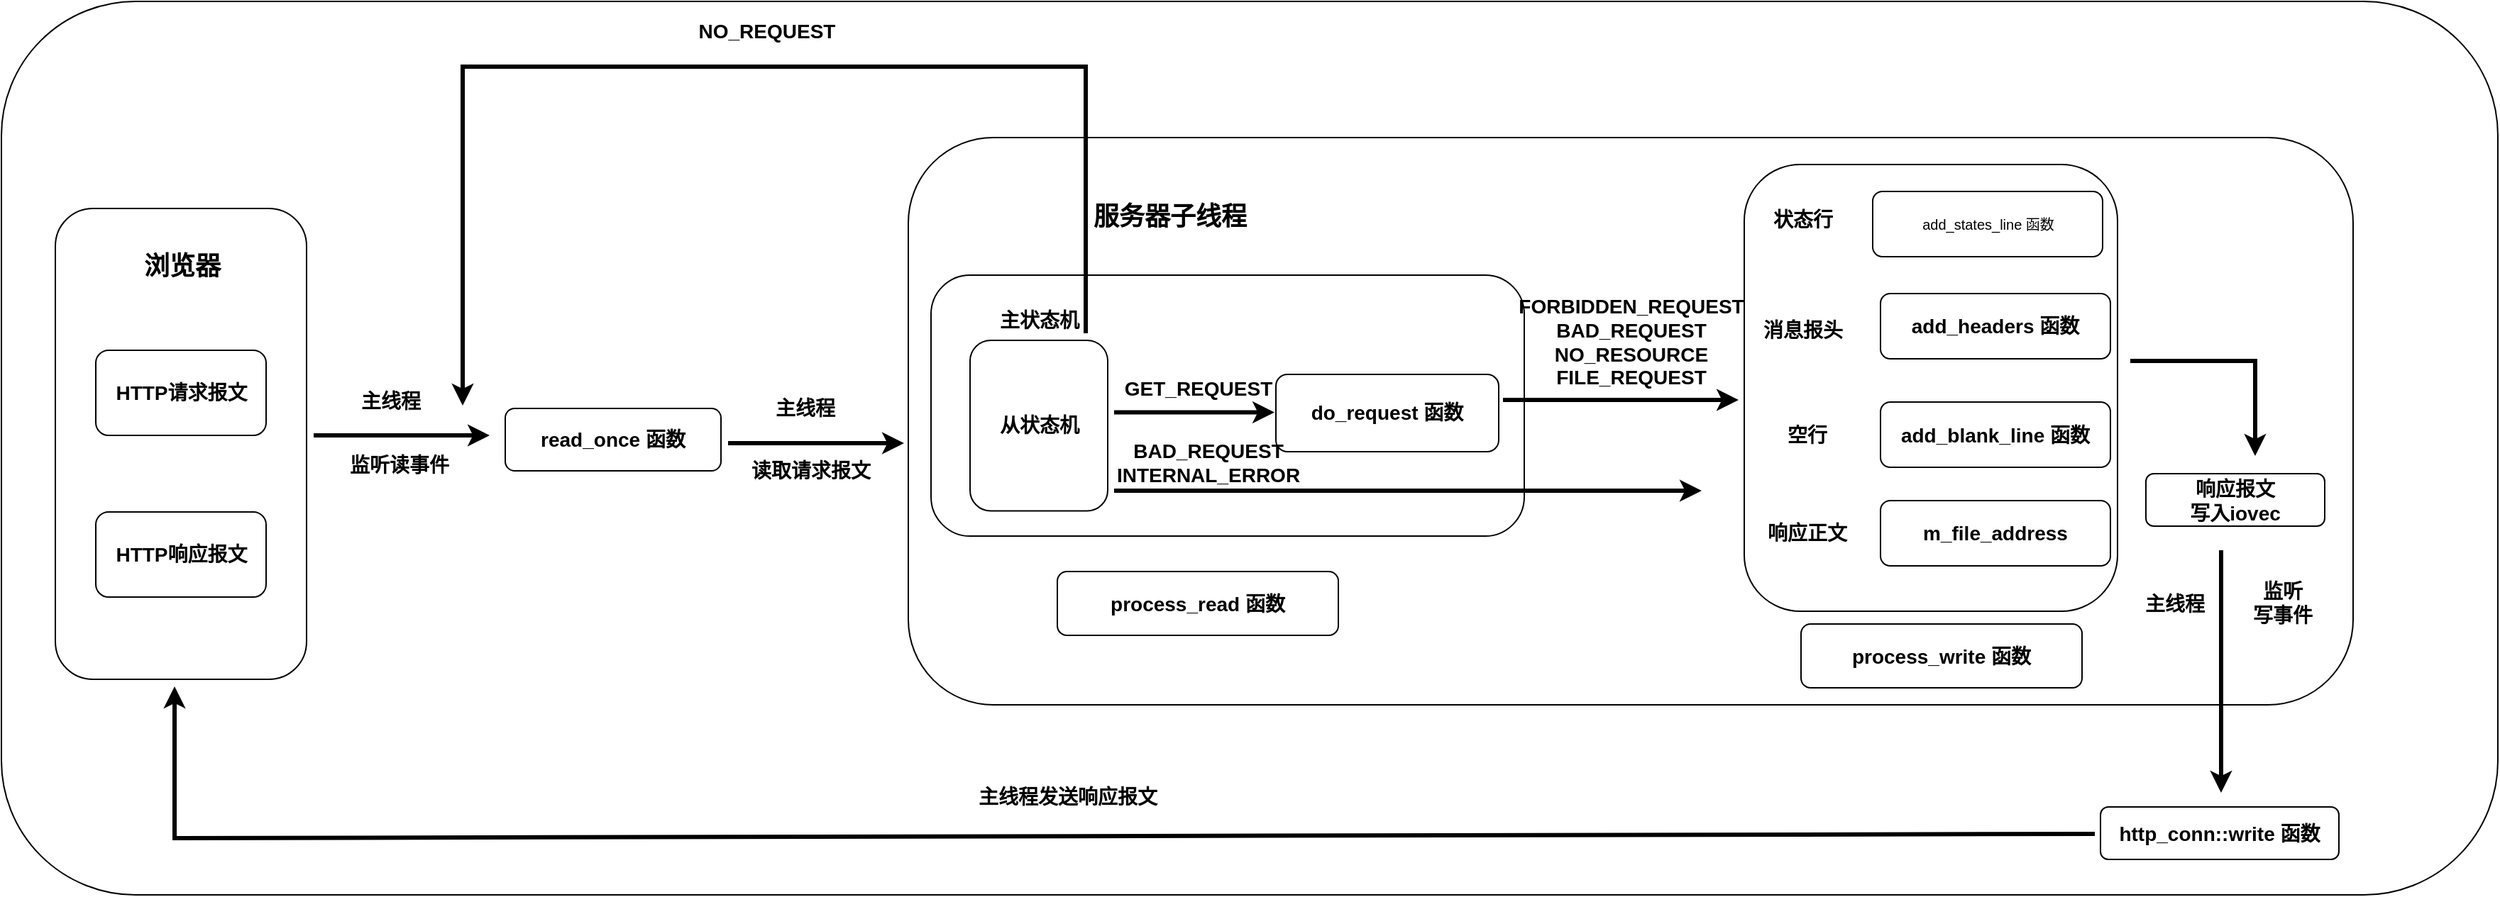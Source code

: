 <mxfile version="24.2.1" type="device">
  <diagram id="fDeZV2SER9jGIT-zwSTp" name="http处理流程">
    <mxGraphModel dx="3001" dy="1782" grid="0" gridSize="10" guides="1" tooltips="1" connect="1" arrows="1" fold="1" page="0" pageScale="1" pageWidth="4681" pageHeight="3300" math="0" shadow="0">
      <root>
        <mxCell id="0" />
        <mxCell id="1" parent="0" />
        <mxCell id="ytYxkDWUS7seYmi8hpgG-58" value="" style="rounded=1;whiteSpace=wrap;html=1;" parent="1" vertex="1">
          <mxGeometry x="-364" y="-98" width="1759" height="630" as="geometry" />
        </mxCell>
        <mxCell id="ytYxkDWUS7seYmi8hpgG-12" value="" style="rounded=1;whiteSpace=wrap;html=1;" parent="1" vertex="1">
          <mxGeometry x="275" y="-2" width="1018" height="400" as="geometry" />
        </mxCell>
        <mxCell id="ytYxkDWUS7seYmi8hpgG-5" value="" style="endArrow=classic;html=1;rounded=0;strokeWidth=3;" parent="1" edge="1">
          <mxGeometry width="50" height="50" relative="1" as="geometry">
            <mxPoint x="-144" y="208" as="sourcePoint" />
            <mxPoint x="-20" y="208" as="targetPoint" />
          </mxGeometry>
        </mxCell>
        <mxCell id="ytYxkDWUS7seYmi8hpgG-6" value="&lt;b&gt;&lt;font style=&quot;font-size: 14px;&quot;&gt;主线程&lt;/font&gt;&lt;/b&gt;" style="text;html=1;align=center;verticalAlign=middle;resizable=0;points=[];autosize=1;strokeColor=none;fillColor=none;" parent="1" vertex="1">
          <mxGeometry x="-120" y="169" width="60" height="29" as="geometry" />
        </mxCell>
        <mxCell id="ytYxkDWUS7seYmi8hpgG-7" value="&lt;b&gt;&lt;font style=&quot;font-size: 14px;&quot;&gt;监听读事件&lt;/font&gt;&lt;/b&gt;" style="text;html=1;align=center;verticalAlign=middle;resizable=0;points=[];autosize=1;strokeColor=none;fillColor=none;" parent="1" vertex="1">
          <mxGeometry x="-128" y="214" width="88" height="29" as="geometry" />
        </mxCell>
        <mxCell id="ytYxkDWUS7seYmi8hpgG-8" value="&lt;b&gt;&lt;font style=&quot;font-size: 14px;&quot;&gt;read_once 函数&lt;/font&gt;&lt;/b&gt;" style="rounded=1;whiteSpace=wrap;html=1;" parent="1" vertex="1">
          <mxGeometry x="-9" y="189" width="152" height="44" as="geometry" />
        </mxCell>
        <mxCell id="ytYxkDWUS7seYmi8hpgG-9" value="" style="endArrow=classic;html=1;rounded=0;strokeWidth=3;" parent="1" edge="1">
          <mxGeometry width="50" height="50" relative="1" as="geometry">
            <mxPoint x="148" y="213.5" as="sourcePoint" />
            <mxPoint x="272" y="213.5" as="targetPoint" />
          </mxGeometry>
        </mxCell>
        <mxCell id="ytYxkDWUS7seYmi8hpgG-10" value="&lt;b&gt;&lt;font style=&quot;font-size: 14px;&quot;&gt;主线程&lt;/font&gt;&lt;/b&gt;" style="text;html=1;align=center;verticalAlign=middle;resizable=0;points=[];autosize=1;strokeColor=none;fillColor=none;" parent="1" vertex="1">
          <mxGeometry x="172" y="174.5" width="60" height="29" as="geometry" />
        </mxCell>
        <mxCell id="ytYxkDWUS7seYmi8hpgG-11" value="&lt;b&gt;&lt;font style=&quot;font-size: 14px;&quot;&gt;读取请求报文&lt;/font&gt;&lt;/b&gt;" style="text;html=1;align=center;verticalAlign=middle;resizable=0;points=[];autosize=1;strokeColor=none;fillColor=none;" parent="1" vertex="1">
          <mxGeometry x="155" y="218.5" width="102" height="29" as="geometry" />
        </mxCell>
        <mxCell id="ytYxkDWUS7seYmi8hpgG-13" value="&lt;font style=&quot;font-size: 18px;&quot;&gt;&lt;b&gt;服务器子线程&lt;/b&gt;&lt;/font&gt;" style="text;html=1;align=center;verticalAlign=middle;resizable=0;points=[];autosize=1;strokeColor=none;fillColor=none;" parent="1" vertex="1">
          <mxGeometry x="396" y="37" width="126" height="34" as="geometry" />
        </mxCell>
        <mxCell id="ytYxkDWUS7seYmi8hpgG-24" style="edgeStyle=orthogonalEdgeStyle;rounded=0;orthogonalLoop=1;jettySize=auto;html=1;exitX=0.5;exitY=1;exitDx=0;exitDy=0;" parent="1" source="ytYxkDWUS7seYmi8hpgG-12" target="ytYxkDWUS7seYmi8hpgG-12" edge="1">
          <mxGeometry relative="1" as="geometry" />
        </mxCell>
        <mxCell id="ytYxkDWUS7seYmi8hpgG-38" value="" style="group" parent="1" vertex="1" connectable="0">
          <mxGeometry x="864" y="17" width="263" height="315" as="geometry" />
        </mxCell>
        <mxCell id="ytYxkDWUS7seYmi8hpgG-25" value="" style="rounded=1;whiteSpace=wrap;html=1;" parent="ytYxkDWUS7seYmi8hpgG-38" vertex="1">
          <mxGeometry width="263" height="315" as="geometry" />
        </mxCell>
        <mxCell id="ytYxkDWUS7seYmi8hpgG-30" value="&lt;span style=&quot;font-size: 14px;&quot;&gt;&lt;b&gt;状态行&lt;/b&gt;&lt;/span&gt;" style="text;html=1;align=center;verticalAlign=middle;resizable=0;points=[];autosize=1;strokeColor=none;fillColor=none;" parent="ytYxkDWUS7seYmi8hpgG-38" vertex="1">
          <mxGeometry x="11" y="24" width="60" height="29" as="geometry" />
        </mxCell>
        <mxCell id="ytYxkDWUS7seYmi8hpgG-31" value="&lt;span style=&quot;font-size: 14px;&quot;&gt;&lt;b&gt;消息报头&lt;/b&gt;&lt;/span&gt;" style="text;html=1;align=center;verticalAlign=middle;resizable=0;points=[];autosize=1;strokeColor=none;fillColor=none;" parent="ytYxkDWUS7seYmi8hpgG-38" vertex="1">
          <mxGeometry x="4" y="102" width="74" height="29" as="geometry" />
        </mxCell>
        <mxCell id="ytYxkDWUS7seYmi8hpgG-32" value="&lt;span style=&quot;font-size: 14px;&quot;&gt;&lt;b&gt;空行&lt;/b&gt;&lt;/span&gt;" style="text;html=1;align=center;verticalAlign=middle;resizable=0;points=[];autosize=1;strokeColor=none;fillColor=none;" parent="ytYxkDWUS7seYmi8hpgG-38" vertex="1">
          <mxGeometry x="21" y="176" width="46" height="29" as="geometry" />
        </mxCell>
        <mxCell id="ytYxkDWUS7seYmi8hpgG-33" value="&lt;span style=&quot;font-size: 14px;&quot;&gt;&lt;b&gt;响应正文&lt;/b&gt;&lt;/span&gt;" style="text;html=1;align=center;verticalAlign=middle;resizable=0;points=[];autosize=1;strokeColor=none;fillColor=none;" parent="ytYxkDWUS7seYmi8hpgG-38" vertex="1">
          <mxGeometry x="7" y="245.5" width="74" height="29" as="geometry" />
        </mxCell>
        <mxCell id="ytYxkDWUS7seYmi8hpgG-34" value="&lt;font size=&quot;1&quot;&gt;add_states_line 函数&lt;/font&gt;" style="rounded=1;whiteSpace=wrap;html=1;" parent="ytYxkDWUS7seYmi8hpgG-38" vertex="1">
          <mxGeometry x="90.5" y="19" width="162" height="46" as="geometry" />
        </mxCell>
        <mxCell id="ytYxkDWUS7seYmi8hpgG-35" value="&lt;b style=&quot;text-wrap: nowrap;&quot;&gt;&lt;font style=&quot;font-size: 14px;&quot;&gt;add_headers 函数&lt;/font&gt;&lt;/b&gt;" style="rounded=1;whiteSpace=wrap;html=1;" parent="ytYxkDWUS7seYmi8hpgG-38" vertex="1">
          <mxGeometry x="96" y="91" width="162" height="46" as="geometry" />
        </mxCell>
        <mxCell id="ytYxkDWUS7seYmi8hpgG-36" value="&lt;b style=&quot;text-wrap: nowrap;&quot;&gt;&lt;font style=&quot;font-size: 14px;&quot;&gt;add_blank_line 函数&lt;/font&gt;&lt;/b&gt;" style="rounded=1;whiteSpace=wrap;html=1;" parent="ytYxkDWUS7seYmi8hpgG-38" vertex="1">
          <mxGeometry x="96" y="167.5" width="162" height="46" as="geometry" />
        </mxCell>
        <mxCell id="ytYxkDWUS7seYmi8hpgG-37" value="&lt;b style=&quot;text-wrap: nowrap;&quot;&gt;&lt;font style=&quot;font-size: 14px;&quot;&gt;m_file_address&lt;/font&gt;&lt;/b&gt;" style="rounded=1;whiteSpace=wrap;html=1;" parent="ytYxkDWUS7seYmi8hpgG-38" vertex="1">
          <mxGeometry x="96" y="237" width="162" height="46" as="geometry" />
        </mxCell>
        <mxCell id="ytYxkDWUS7seYmi8hpgG-39" value="" style="group" parent="1" vertex="1" connectable="0">
          <mxGeometry x="291" y="95" width="418" height="184" as="geometry" />
        </mxCell>
        <mxCell id="ytYxkDWUS7seYmi8hpgG-15" value="" style="rounded=1;whiteSpace=wrap;html=1;" parent="ytYxkDWUS7seYmi8hpgG-39" vertex="1">
          <mxGeometry width="418" height="184" as="geometry" />
        </mxCell>
        <mxCell id="ytYxkDWUS7seYmi8hpgG-16" value="&lt;font style=&quot;font-size: 14px;&quot;&gt;&lt;b&gt;主状态机&lt;/b&gt;&lt;/font&gt;" style="text;html=1;align=center;verticalAlign=middle;resizable=0;points=[];autosize=1;strokeColor=none;fillColor=none;" parent="ytYxkDWUS7seYmi8hpgG-39" vertex="1">
          <mxGeometry x="39" y="17" width="74" height="29" as="geometry" />
        </mxCell>
        <mxCell id="ytYxkDWUS7seYmi8hpgG-17" value="&lt;b&gt;&lt;font style=&quot;font-size: 14px;&quot;&gt;从状态机&lt;/font&gt;&lt;/b&gt;" style="rounded=1;whiteSpace=wrap;html=1;" parent="ytYxkDWUS7seYmi8hpgG-39" vertex="1">
          <mxGeometry x="27.5" y="46" width="97" height="120.25" as="geometry" />
        </mxCell>
        <mxCell id="ytYxkDWUS7seYmi8hpgG-18" value="&lt;b&gt;&lt;font style=&quot;font-size: 14px;&quot;&gt;do_request 函数&lt;/font&gt;&lt;/b&gt;" style="rounded=1;whiteSpace=wrap;html=1;" parent="ytYxkDWUS7seYmi8hpgG-39" vertex="1">
          <mxGeometry x="243" y="70" width="157" height="54.5" as="geometry" />
        </mxCell>
        <mxCell id="ytYxkDWUS7seYmi8hpgG-19" value="" style="endArrow=classic;html=1;rounded=0;strokeWidth=3;" parent="ytYxkDWUS7seYmi8hpgG-39" edge="1">
          <mxGeometry width="50" height="50" relative="1" as="geometry">
            <mxPoint x="129" y="96.75" as="sourcePoint" />
            <mxPoint x="242" y="96.75" as="targetPoint" />
          </mxGeometry>
        </mxCell>
        <mxCell id="ytYxkDWUS7seYmi8hpgG-20" value="&lt;b&gt;&lt;font style=&quot;font-size: 14px;&quot;&gt;GET_REQUEST&lt;/font&gt;&lt;/b&gt;" style="text;html=1;align=center;verticalAlign=middle;resizable=0;points=[];autosize=1;strokeColor=none;fillColor=none;" parent="ytYxkDWUS7seYmi8hpgG-39" vertex="1">
          <mxGeometry x="127" y="65" width="122" height="29" as="geometry" />
        </mxCell>
        <mxCell id="ytYxkDWUS7seYmi8hpgG-43" value="" style="endArrow=classic;html=1;rounded=0;strokeWidth=3;" parent="ytYxkDWUS7seYmi8hpgG-39" edge="1">
          <mxGeometry width="50" height="50" relative="1" as="geometry">
            <mxPoint x="129" y="152" as="sourcePoint" />
            <mxPoint x="543" y="152" as="targetPoint" />
          </mxGeometry>
        </mxCell>
        <mxCell id="ytYxkDWUS7seYmi8hpgG-44" value="&lt;b&gt;&lt;font style=&quot;font-size: 14px;&quot;&gt;BAD_REQUEST&lt;/font&gt;&lt;/b&gt;&lt;div&gt;&lt;b&gt;&lt;font style=&quot;font-size: 14px;&quot;&gt;INTERNAL_ERROR&lt;/font&gt;&lt;/b&gt;&lt;/div&gt;" style="text;html=1;align=center;verticalAlign=middle;resizable=0;points=[];autosize=1;strokeColor=none;fillColor=none;" parent="ytYxkDWUS7seYmi8hpgG-39" vertex="1">
          <mxGeometry x="121" y="109" width="147" height="46" as="geometry" />
        </mxCell>
        <mxCell id="ytYxkDWUS7seYmi8hpgG-40" value="" style="group" parent="1" vertex="1" connectable="0">
          <mxGeometry x="-326" y="48" width="177" height="332" as="geometry" />
        </mxCell>
        <mxCell id="ytYxkDWUS7seYmi8hpgG-1" value="" style="rounded=1;whiteSpace=wrap;html=1;" parent="ytYxkDWUS7seYmi8hpgG-40" vertex="1">
          <mxGeometry width="177" height="332" as="geometry" />
        </mxCell>
        <mxCell id="ytYxkDWUS7seYmi8hpgG-2" value="&lt;font style=&quot;font-size: 18px;&quot;&gt;&lt;b&gt;浏览器&lt;/b&gt;&lt;/font&gt;" style="text;html=1;align=center;verticalAlign=middle;resizable=0;points=[];autosize=1;strokeColor=none;fillColor=none;" parent="ytYxkDWUS7seYmi8hpgG-40" vertex="1">
          <mxGeometry x="52.5" y="24" width="72" height="34" as="geometry" />
        </mxCell>
        <mxCell id="ytYxkDWUS7seYmi8hpgG-3" value="&lt;b&gt;&lt;font style=&quot;font-size: 14px;&quot;&gt;HTTP请求报文&lt;/font&gt;&lt;/b&gt;" style="rounded=1;whiteSpace=wrap;html=1;" parent="ytYxkDWUS7seYmi8hpgG-40" vertex="1">
          <mxGeometry x="28.5" y="100" width="120" height="60" as="geometry" />
        </mxCell>
        <mxCell id="ytYxkDWUS7seYmi8hpgG-4" value="&lt;b&gt;&lt;font style=&quot;font-size: 14px;&quot;&gt;HTTP响应报文&lt;/font&gt;&lt;/b&gt;" style="rounded=1;whiteSpace=wrap;html=1;" parent="ytYxkDWUS7seYmi8hpgG-40" vertex="1">
          <mxGeometry x="28.5" y="214" width="120" height="60" as="geometry" />
        </mxCell>
        <mxCell id="ytYxkDWUS7seYmi8hpgG-41" value="&lt;b&gt;&lt;font style=&quot;font-size: 14px;&quot;&gt;process_read 函数&lt;/font&gt;&lt;/b&gt;" style="rounded=1;whiteSpace=wrap;html=1;" parent="1" vertex="1">
          <mxGeometry x="380" y="304" width="198" height="45" as="geometry" />
        </mxCell>
        <mxCell id="ytYxkDWUS7seYmi8hpgG-42" value="&lt;b&gt;&lt;font style=&quot;font-size: 14px;&quot;&gt;process_write 函数&lt;/font&gt;&lt;/b&gt;" style="rounded=1;whiteSpace=wrap;html=1;" parent="1" vertex="1">
          <mxGeometry x="904" y="341" width="198" height="45" as="geometry" />
        </mxCell>
        <mxCell id="ytYxkDWUS7seYmi8hpgG-45" value="" style="endArrow=classic;html=1;rounded=0;strokeWidth=3;" parent="1" edge="1">
          <mxGeometry width="50" height="50" relative="1" as="geometry">
            <mxPoint x="694" y="183" as="sourcePoint" />
            <mxPoint x="860" y="183" as="targetPoint" />
          </mxGeometry>
        </mxCell>
        <mxCell id="ytYxkDWUS7seYmi8hpgG-46" value="&lt;div&gt;&lt;b&gt;&lt;font style=&quot;font-size: 14px;&quot;&gt;FORBIDDEN_REQUEST&lt;/font&gt;&lt;/b&gt;&lt;/div&gt;&lt;b&gt;&lt;font style=&quot;font-size: 14px;&quot;&gt;BAD_REQUEST&lt;/font&gt;&lt;/b&gt;&lt;div&gt;&lt;span style=&quot;font-size: 14px;&quot;&gt;&lt;b&gt;NO_RESOURCE&lt;/b&gt;&lt;/span&gt;&lt;/div&gt;&lt;div&gt;&lt;span style=&quot;font-size: 14px;&quot;&gt;&lt;b&gt;FILE_REQUEST&lt;/b&gt;&lt;/span&gt;&lt;/div&gt;" style="text;html=1;align=center;verticalAlign=middle;resizable=0;points=[];autosize=1;strokeColor=none;fillColor=none;" parent="1" vertex="1">
          <mxGeometry x="695.5" y="102" width="177" height="79" as="geometry" />
        </mxCell>
        <mxCell id="ytYxkDWUS7seYmi8hpgG-47" value="" style="endArrow=classic;html=1;rounded=0;strokeWidth=3;" parent="1" edge="1">
          <mxGeometry width="50" height="50" relative="1" as="geometry">
            <mxPoint x="400" y="136" as="sourcePoint" />
            <mxPoint x="-39" y="187" as="targetPoint" />
            <Array as="points">
              <mxPoint x="400" y="-52" />
              <mxPoint x="-39" y="-52" />
            </Array>
          </mxGeometry>
        </mxCell>
        <mxCell id="ytYxkDWUS7seYmi8hpgG-48" value="&lt;font style=&quot;font-size: 14px;&quot;&gt;&lt;b&gt;NO_REQUEST&lt;/b&gt;&lt;/font&gt;" style="text;html=1;align=center;verticalAlign=middle;resizable=0;points=[];autosize=1;strokeColor=none;fillColor=none;" parent="1" vertex="1">
          <mxGeometry x="118" y="-92" width="114" height="29" as="geometry" />
        </mxCell>
        <mxCell id="ytYxkDWUS7seYmi8hpgG-49" value="" style="endArrow=classic;html=1;rounded=0;strokeWidth=3;" parent="1" edge="1">
          <mxGeometry width="50" height="50" relative="1" as="geometry">
            <mxPoint x="1136" y="155.5" as="sourcePoint" />
            <mxPoint x="1224" y="222.5" as="targetPoint" />
            <Array as="points">
              <mxPoint x="1224" y="155.5" />
            </Array>
          </mxGeometry>
        </mxCell>
        <mxCell id="ytYxkDWUS7seYmi8hpgG-51" value="&lt;span style=&quot;font-size: 14px; text-wrap: nowrap;&quot;&gt;&lt;b&gt;响应报文&lt;/b&gt;&lt;/span&gt;&lt;div&gt;&lt;span style=&quot;font-size: 14px; text-wrap: nowrap;&quot;&gt;&lt;b&gt;写入iovec&lt;/b&gt;&lt;/span&gt;&lt;/div&gt;" style="rounded=1;whiteSpace=wrap;html=1;" parent="1" vertex="1">
          <mxGeometry x="1147" y="235" width="126" height="37" as="geometry" />
        </mxCell>
        <mxCell id="ytYxkDWUS7seYmi8hpgG-52" value="" style="endArrow=classic;html=1;rounded=0;strokeWidth=3;" parent="1" edge="1">
          <mxGeometry width="50" height="50" relative="1" as="geometry">
            <mxPoint x="1200" y="289" as="sourcePoint" />
            <mxPoint x="1200" y="460" as="targetPoint" />
          </mxGeometry>
        </mxCell>
        <mxCell id="ytYxkDWUS7seYmi8hpgG-53" value="&lt;b&gt;&lt;font style=&quot;font-size: 14px;&quot;&gt;主线程&lt;/font&gt;&lt;/b&gt;" style="text;html=1;align=center;verticalAlign=middle;resizable=0;points=[];autosize=1;strokeColor=none;fillColor=none;" parent="1" vertex="1">
          <mxGeometry x="1137" y="312" width="60" height="29" as="geometry" />
        </mxCell>
        <mxCell id="ytYxkDWUS7seYmi8hpgG-54" value="&lt;b&gt;&lt;font style=&quot;font-size: 14px;&quot;&gt;监听&lt;/font&gt;&lt;/b&gt;&lt;div&gt;&lt;b&gt;&lt;font style=&quot;font-size: 14px;&quot;&gt;写事件&lt;/font&gt;&lt;/b&gt;&lt;/div&gt;" style="text;html=1;align=center;verticalAlign=middle;resizable=0;points=[];autosize=1;strokeColor=none;fillColor=none;" parent="1" vertex="1">
          <mxGeometry x="1213" y="303" width="60" height="46" as="geometry" />
        </mxCell>
        <mxCell id="ytYxkDWUS7seYmi8hpgG-55" value="&lt;span style=&quot;font-size: 14px; text-wrap: nowrap;&quot;&gt;&lt;b&gt;http_conn::write 函数&lt;/b&gt;&lt;/span&gt;" style="rounded=1;whiteSpace=wrap;html=1;" parent="1" vertex="1">
          <mxGeometry x="1115" y="470" width="168" height="37" as="geometry" />
        </mxCell>
        <mxCell id="ytYxkDWUS7seYmi8hpgG-56" value="" style="endArrow=classic;html=1;rounded=0;strokeWidth=3;" parent="1" edge="1">
          <mxGeometry width="50" height="50" relative="1" as="geometry">
            <mxPoint x="1111" y="489" as="sourcePoint" />
            <mxPoint x="-242" y="385" as="targetPoint" />
            <Array as="points">
              <mxPoint x="-242" y="492" />
            </Array>
          </mxGeometry>
        </mxCell>
        <mxCell id="ytYxkDWUS7seYmi8hpgG-57" value="&lt;b&gt;&lt;font style=&quot;font-size: 14px;&quot;&gt;主线程发送响应报文&lt;/font&gt;&lt;/b&gt;" style="text;html=1;align=center;verticalAlign=middle;resizable=0;points=[];autosize=1;strokeColor=none;fillColor=none;" parent="1" vertex="1">
          <mxGeometry x="315" y="448" width="144" height="29" as="geometry" />
        </mxCell>
      </root>
    </mxGraphModel>
  </diagram>
</mxfile>
